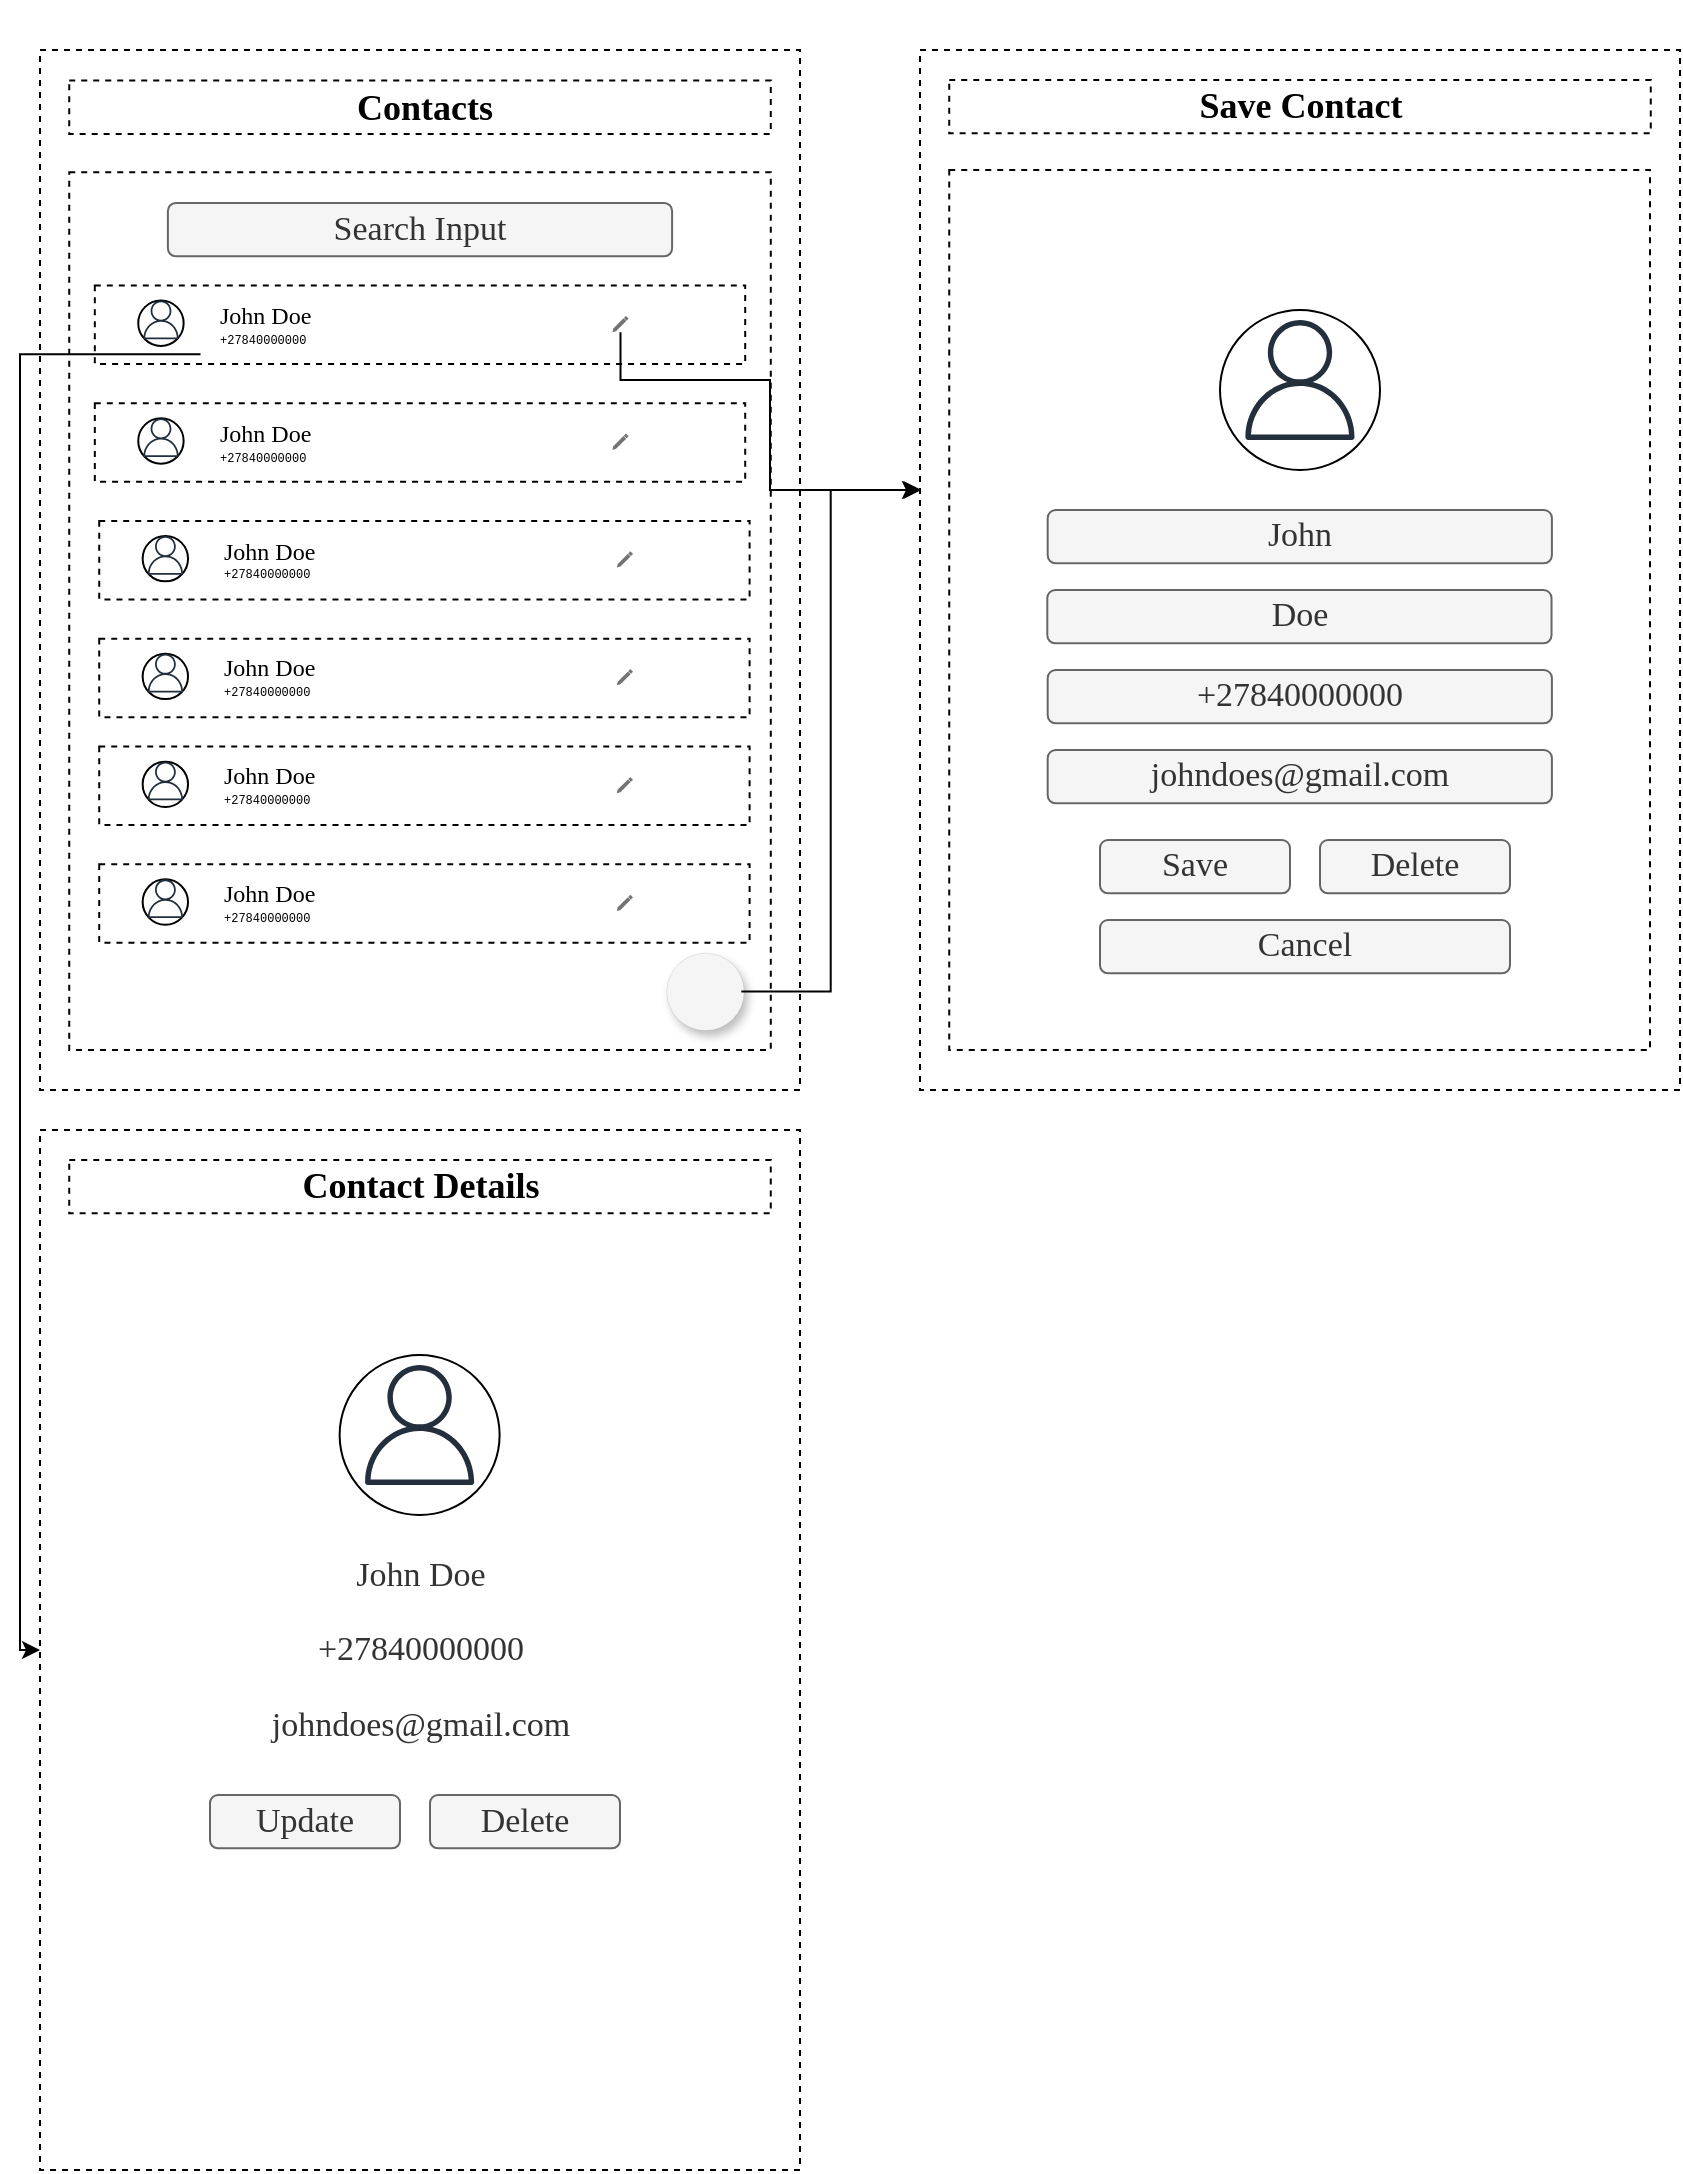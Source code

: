 <mxfile version="20.2.2" type="device"><diagram id="Z7Vn1M_27dkPVzgGFpW0" name="Phonebook"><mxGraphModel dx="1584" dy="887" grid="1" gridSize="5" guides="1" tooltips="1" connect="1" arrows="1" fold="1" page="1" pageScale="1" pageWidth="850" pageHeight="1100" background="none" math="0" shadow="0"><root><mxCell id="0"/><mxCell id="1" parent="0"/><mxCell id="ecjl1yyoX4rvtZzDvin2-349" value="" style="group" vertex="1" connectable="0" parent="1"><mxGeometry y="20" width="840" height="1065" as="geometry"/></mxCell><mxCell id="ecjl1yyoX4rvtZzDvin2-161" value="" style="group" vertex="1" connectable="0" parent="ecjl1yyoX4rvtZzDvin2-349"><mxGeometry x="20" y="5" width="380" height="520" as="geometry"/></mxCell><mxCell id="ecjl1yyoX4rvtZzDvin2-102" value="x" style="group" vertex="1" connectable="0" parent="ecjl1yyoX4rvtZzDvin2-161"><mxGeometry width="380" height="520" as="geometry"/></mxCell><mxCell id="ecjl1yyoX4rvtZzDvin2-6" value="" style="whiteSpace=wrap;html=1;dashed=1;" vertex="1" parent="ecjl1yyoX4rvtZzDvin2-102"><mxGeometry width="380" height="520" as="geometry"/></mxCell><mxCell id="ecjl1yyoX4rvtZzDvin2-15" value="&lt;h3&gt;&lt;br&gt;&lt;/h3&gt;" style="rounded=0;whiteSpace=wrap;html=1;fillStyle=auto;fontSize=28;glass=0;shadow=0;sketch=0;dashed=1;strokeColor=default;strokeWidth=1;gradientColor=none;" vertex="1" parent="ecjl1yyoX4rvtZzDvin2-102"><mxGeometry x="14.615" y="15.294" width="350.769" height="26.665" as="geometry"/></mxCell><mxCell id="ecjl1yyoX4rvtZzDvin2-16" value="" style="rounded=0;whiteSpace=wrap;html=1;shadow=0;glass=0;dashed=1;sketch=0;fillStyle=auto;fontSize=28;strokeColor=default;strokeWidth=1;fillColor=#FFFFFF;" vertex="1" parent="ecjl1yyoX4rvtZzDvin2-102"><mxGeometry x="14.62" y="61.18" width="350.77" height="438.82" as="geometry"/></mxCell><mxCell id="ecjl1yyoX4rvtZzDvin2-22" value="&lt;h4&gt;&lt;font style=&quot;font-weight: normal; font-size: 17px;&quot; face=&quot;Times New Roman&quot;&gt;Search Input&lt;/font&gt;&lt;/h4&gt;" style="rounded=1;whiteSpace=wrap;html=1;shadow=0;glass=0;sketch=0;fillStyle=auto;fontFamily=Courier New;fontSize=12;strokeColor=#666666;strokeWidth=1;fillColor=#f5f5f5;fontColor=#333333;" vertex="1" parent="ecjl1yyoX4rvtZzDvin2-102"><mxGeometry x="63.942" y="76.471" width="252.115" height="26.665" as="geometry"/></mxCell><mxCell id="ecjl1yyoX4rvtZzDvin2-68" value="" style="group" vertex="1" connectable="0" parent="ecjl1yyoX4rvtZzDvin2-102"><mxGeometry x="27.409" y="117.736" width="325.191" height="39.245" as="geometry"/></mxCell><mxCell id="ecjl1yyoX4rvtZzDvin2-17" value="" style="rounded=0;whiteSpace=wrap;html=1;shadow=0;glass=0;dashed=1;sketch=0;fillStyle=auto;fontSize=28;strokeColor=default;strokeWidth=1;fillColor=#FFFFFF;" vertex="1" parent="ecjl1yyoX4rvtZzDvin2-68"><mxGeometry width="325.191" height="39.245" as="geometry"/></mxCell><mxCell id="ecjl1yyoX4rvtZzDvin2-62" value="" style="group" vertex="1" connectable="0" parent="ecjl1yyoX4rvtZzDvin2-68"><mxGeometry x="14.615" y="4.906" width="152.971" height="29.434" as="geometry"/></mxCell><mxCell id="ecjl1yyoX4rvtZzDvin2-60" value="" style="rounded=0;whiteSpace=wrap;html=1;shadow=0;glass=0;sketch=0;fillStyle=auto;fontFamily=Times New Roman;fontSize=22;strokeColor=none;strokeWidth=1;fillColor=#FFFFFF;" vertex="1" parent="ecjl1yyoX4rvtZzDvin2-62"><mxGeometry width="152.971" height="29.434" as="geometry"/></mxCell><mxCell id="ecjl1yyoX4rvtZzDvin2-18" value="" style="ellipse;whiteSpace=wrap;html=1;aspect=fixed;shadow=0;glass=0;sketch=0;fillStyle=auto;fontSize=28;strokeColor=default;strokeWidth=1;fillColor=#FFFFFF;" vertex="1" parent="ecjl1yyoX4rvtZzDvin2-62"><mxGeometry x="7.097" y="2.61" width="22.696" height="22.696" as="geometry"/></mxCell><mxCell id="ecjl1yyoX4rvtZzDvin2-20" value="&lt;pre&gt;&lt;font style=&quot;font-size: 6px; line-height: 0.1;&quot; face=&quot;Courier New&quot;&gt;+27840000000&lt;/font&gt;&lt;/pre&gt;" style="rounded=0;whiteSpace=wrap;html=1;shadow=0;glass=0;sketch=0;fillStyle=auto;fontSize=28;strokeColor=none;strokeWidth=1;fillColor=#FFFFFF;align=left;" vertex="1" parent="ecjl1yyoX4rvtZzDvin2-62"><mxGeometry x="46.182" y="10.515" width="69.268" height="7.184" as="geometry"/></mxCell><mxCell id="ecjl1yyoX4rvtZzDvin2-19" value="&lt;div&gt;&lt;font style=&quot;font-size: 12px;&quot;&gt;John Doe&lt;/font&gt;&lt;/div&gt;" style="rounded=0;whiteSpace=wrap;html=1;shadow=0;glass=0;sketch=0;fillStyle=auto;fontSize=28;strokeColor=none;strokeWidth=1;fillColor=#FFFFFF;align=left;verticalAlign=middle;horizontal=1;spacing=2;fontFamily=Times New Roman;" vertex="1" parent="ecjl1yyoX4rvtZzDvin2-62"><mxGeometry x="46.182" width="69.268" height="8.392" as="geometry"/></mxCell><mxCell id="ecjl1yyoX4rvtZzDvin2-239" value="" style="sketch=0;outlineConnect=0;fontColor=#232F3E;gradientColor=none;fillColor=#232F3D;strokeColor=none;dashed=0;verticalLabelPosition=bottom;verticalAlign=top;align=center;html=1;fontSize=12;fontStyle=0;aspect=fixed;pointerEvents=1;shape=mxgraph.aws4.user;rounded=1;shadow=0;glass=0;fillStyle=auto;fontFamily=Comic Sans MS;" vertex="1" parent="ecjl1yyoX4rvtZzDvin2-62"><mxGeometry x="8.797" y="2.61" width="19.368" height="19.368" as="geometry"/></mxCell><mxCell id="ecjl1yyoX4rvtZzDvin2-67" value="" style="group" vertex="1" connectable="0" parent="ecjl1yyoX4rvtZzDvin2-68"><mxGeometry x="168.076" y="4.906" width="146.961" height="29.434" as="geometry"/></mxCell><mxCell id="ecjl1yyoX4rvtZzDvin2-63" value="" style="rounded=0;whiteSpace=wrap;html=1;shadow=0;glass=0;sketch=0;fillStyle=auto;fontFamily=Times New Roman;fontSize=22;strokeColor=none;strokeWidth=0;fillColor=#FFFFFF;" vertex="1" parent="ecjl1yyoX4rvtZzDvin2-67"><mxGeometry width="146.961" height="29.434" as="geometry"/></mxCell><mxCell id="ecjl1yyoX4rvtZzDvin2-64" value="" style="shape=image;html=1;verticalAlign=top;verticalLabelPosition=bottom;labelBackgroundColor=#ffffff;imageAspect=0;aspect=fixed;image=https://cdn4.iconfinder.com/data/icons/ionicons/512/icon-ios7-trash-outline-128.png;shadow=0;glass=0;sketch=0;fillStyle=auto;fontFamily=Times New Roman;fontSize=22;strokeColor=default;strokeWidth=0;fillColor=#FFFFFF;" vertex="1" parent="ecjl1yyoX4rvtZzDvin2-67"><mxGeometry x="115.693" y="7.849" width="10.839" height="10.839" as="geometry"/></mxCell><mxCell id="ecjl1yyoX4rvtZzDvin2-66" value="" style="dashed=0;aspect=fixed;verticalLabelPosition=bottom;verticalAlign=top;align=center;shape=mxgraph.gmdl.edit;strokeColor=none;fillColor=#737373;shadow=0;sketch=0;glass=0;fillStyle=auto;fontFamily=Times New Roman;fontSize=22;" vertex="1" parent="ecjl1yyoX4rvtZzDvin2-67"><mxGeometry x="90.678" y="10.302" width="8.129" height="8.129" as="geometry"/></mxCell><mxCell id="ecjl1yyoX4rvtZzDvin2-240" value="" style="group" vertex="1" connectable="0" parent="ecjl1yyoX4rvtZzDvin2-102"><mxGeometry x="27.409" y="176.604" width="325.191" height="39.245" as="geometry"/></mxCell><mxCell id="ecjl1yyoX4rvtZzDvin2-241" value="" style="rounded=0;whiteSpace=wrap;html=1;shadow=0;glass=0;dashed=1;sketch=0;fillStyle=auto;fontSize=28;strokeColor=default;strokeWidth=1;fillColor=#FFFFFF;" vertex="1" parent="ecjl1yyoX4rvtZzDvin2-240"><mxGeometry width="325.191" height="39.245" as="geometry"/></mxCell><mxCell id="ecjl1yyoX4rvtZzDvin2-242" value="" style="group" vertex="1" connectable="0" parent="ecjl1yyoX4rvtZzDvin2-240"><mxGeometry x="14.615" y="4.906" width="152.971" height="29.434" as="geometry"/></mxCell><mxCell id="ecjl1yyoX4rvtZzDvin2-243" value="" style="rounded=0;whiteSpace=wrap;html=1;shadow=0;glass=0;sketch=0;fillStyle=auto;fontFamily=Times New Roman;fontSize=22;strokeColor=none;strokeWidth=1;fillColor=#FFFFFF;" vertex="1" parent="ecjl1yyoX4rvtZzDvin2-242"><mxGeometry width="152.971" height="29.434" as="geometry"/></mxCell><mxCell id="ecjl1yyoX4rvtZzDvin2-244" value="" style="ellipse;whiteSpace=wrap;html=1;aspect=fixed;shadow=0;glass=0;sketch=0;fillStyle=auto;fontSize=28;strokeColor=default;strokeWidth=1;fillColor=#FFFFFF;" vertex="1" parent="ecjl1yyoX4rvtZzDvin2-242"><mxGeometry x="7.097" y="2.61" width="22.696" height="22.696" as="geometry"/></mxCell><mxCell id="ecjl1yyoX4rvtZzDvin2-245" value="&lt;pre&gt;&lt;font style=&quot;font-size: 6px; line-height: 0.1;&quot; face=&quot;Courier New&quot;&gt;+27840000000&lt;/font&gt;&lt;/pre&gt;" style="rounded=0;whiteSpace=wrap;html=1;shadow=0;glass=0;sketch=0;fillStyle=auto;fontSize=28;strokeColor=none;strokeWidth=1;fillColor=#FFFFFF;align=left;" vertex="1" parent="ecjl1yyoX4rvtZzDvin2-242"><mxGeometry x="46.182" y="10.515" width="69.268" height="7.184" as="geometry"/></mxCell><mxCell id="ecjl1yyoX4rvtZzDvin2-246" value="&lt;div&gt;&lt;font style=&quot;font-size: 12px;&quot;&gt;John Doe&lt;/font&gt;&lt;/div&gt;" style="rounded=0;whiteSpace=wrap;html=1;shadow=0;glass=0;sketch=0;fillStyle=auto;fontSize=28;strokeColor=none;strokeWidth=1;fillColor=#FFFFFF;align=left;verticalAlign=middle;horizontal=1;spacing=2;fontFamily=Times New Roman;" vertex="1" parent="ecjl1yyoX4rvtZzDvin2-242"><mxGeometry x="46.182" width="69.268" height="8.392" as="geometry"/></mxCell><mxCell id="ecjl1yyoX4rvtZzDvin2-247" value="" style="sketch=0;outlineConnect=0;fontColor=#232F3E;gradientColor=none;fillColor=#232F3D;strokeColor=none;dashed=0;verticalLabelPosition=bottom;verticalAlign=top;align=center;html=1;fontSize=12;fontStyle=0;aspect=fixed;pointerEvents=1;shape=mxgraph.aws4.user;rounded=1;shadow=0;glass=0;fillStyle=auto;fontFamily=Comic Sans MS;" vertex="1" parent="ecjl1yyoX4rvtZzDvin2-242"><mxGeometry x="8.797" y="2.61" width="19.368" height="19.368" as="geometry"/></mxCell><mxCell id="ecjl1yyoX4rvtZzDvin2-248" value="" style="group" vertex="1" connectable="0" parent="ecjl1yyoX4rvtZzDvin2-240"><mxGeometry x="168.076" y="4.906" width="146.961" height="29.434" as="geometry"/></mxCell><mxCell id="ecjl1yyoX4rvtZzDvin2-249" value="" style="rounded=0;whiteSpace=wrap;html=1;shadow=0;glass=0;sketch=0;fillStyle=auto;fontFamily=Times New Roman;fontSize=22;strokeColor=none;strokeWidth=0;fillColor=#FFFFFF;" vertex="1" parent="ecjl1yyoX4rvtZzDvin2-248"><mxGeometry width="146.961" height="29.434" as="geometry"/></mxCell><mxCell id="ecjl1yyoX4rvtZzDvin2-250" value="" style="shape=image;html=1;verticalAlign=top;verticalLabelPosition=bottom;labelBackgroundColor=#ffffff;imageAspect=0;aspect=fixed;image=https://cdn4.iconfinder.com/data/icons/ionicons/512/icon-ios7-trash-outline-128.png;shadow=0;glass=0;sketch=0;fillStyle=auto;fontFamily=Times New Roman;fontSize=22;strokeColor=default;strokeWidth=0;fillColor=#FFFFFF;" vertex="1" parent="ecjl1yyoX4rvtZzDvin2-248"><mxGeometry x="115.693" y="7.849" width="10.839" height="10.839" as="geometry"/></mxCell><mxCell id="ecjl1yyoX4rvtZzDvin2-251" value="" style="dashed=0;aspect=fixed;verticalLabelPosition=bottom;verticalAlign=top;align=center;shape=mxgraph.gmdl.edit;strokeColor=none;fillColor=#737373;shadow=0;sketch=0;glass=0;fillStyle=auto;fontFamily=Times New Roman;fontSize=22;" vertex="1" parent="ecjl1yyoX4rvtZzDvin2-248"><mxGeometry x="90.678" y="10.302" width="8.129" height="8.129" as="geometry"/></mxCell><mxCell id="ecjl1yyoX4rvtZzDvin2-252" value="" style="group" vertex="1" connectable="0" parent="ecjl1yyoX4rvtZzDvin2-102"><mxGeometry x="29.61" y="235.472" width="325.191" height="39.245" as="geometry"/></mxCell><mxCell id="ecjl1yyoX4rvtZzDvin2-253" value="" style="rounded=0;whiteSpace=wrap;html=1;shadow=0;glass=0;dashed=1;sketch=0;fillStyle=auto;fontSize=28;strokeColor=default;strokeWidth=1;fillColor=#FFFFFF;" vertex="1" parent="ecjl1yyoX4rvtZzDvin2-252"><mxGeometry width="325.191" height="39.245" as="geometry"/></mxCell><mxCell id="ecjl1yyoX4rvtZzDvin2-254" value="" style="group" vertex="1" connectable="0" parent="ecjl1yyoX4rvtZzDvin2-252"><mxGeometry x="14.615" y="4.906" width="152.971" height="29.434" as="geometry"/></mxCell><mxCell id="ecjl1yyoX4rvtZzDvin2-255" value="" style="rounded=0;whiteSpace=wrap;html=1;shadow=0;glass=0;sketch=0;fillStyle=auto;fontFamily=Times New Roman;fontSize=22;strokeColor=none;strokeWidth=1;fillColor=#FFFFFF;" vertex="1" parent="ecjl1yyoX4rvtZzDvin2-254"><mxGeometry width="152.971" height="29.434" as="geometry"/></mxCell><mxCell id="ecjl1yyoX4rvtZzDvin2-256" value="" style="ellipse;whiteSpace=wrap;html=1;aspect=fixed;shadow=0;glass=0;sketch=0;fillStyle=auto;fontSize=28;strokeColor=default;strokeWidth=1;fillColor=#FFFFFF;" vertex="1" parent="ecjl1yyoX4rvtZzDvin2-254"><mxGeometry x="7.097" y="2.61" width="22.696" height="22.696" as="geometry"/></mxCell><mxCell id="ecjl1yyoX4rvtZzDvin2-257" value="&lt;pre&gt;&lt;font style=&quot;font-size: 6px; line-height: 0.1;&quot; face=&quot;Courier New&quot;&gt;+27840000000&lt;/font&gt;&lt;/pre&gt;" style="rounded=0;whiteSpace=wrap;html=1;shadow=0;glass=0;sketch=0;fillStyle=auto;fontSize=28;strokeColor=none;strokeWidth=1;fillColor=#FFFFFF;align=left;" vertex="1" parent="ecjl1yyoX4rvtZzDvin2-254"><mxGeometry x="46.182" y="10.515" width="69.268" height="7.184" as="geometry"/></mxCell><mxCell id="ecjl1yyoX4rvtZzDvin2-258" value="&lt;div&gt;&lt;font style=&quot;font-size: 12px;&quot;&gt;John Doe&lt;/font&gt;&lt;/div&gt;" style="rounded=0;whiteSpace=wrap;html=1;shadow=0;glass=0;sketch=0;fillStyle=auto;fontSize=28;strokeColor=none;strokeWidth=1;fillColor=#FFFFFF;align=left;verticalAlign=middle;horizontal=1;spacing=2;fontFamily=Times New Roman;" vertex="1" parent="ecjl1yyoX4rvtZzDvin2-254"><mxGeometry x="46.182" width="69.268" height="8.392" as="geometry"/></mxCell><mxCell id="ecjl1yyoX4rvtZzDvin2-259" value="" style="sketch=0;outlineConnect=0;fontColor=#232F3E;gradientColor=none;fillColor=#232F3D;strokeColor=none;dashed=0;verticalLabelPosition=bottom;verticalAlign=top;align=center;html=1;fontSize=12;fontStyle=0;aspect=fixed;pointerEvents=1;shape=mxgraph.aws4.user;rounded=1;shadow=0;glass=0;fillStyle=auto;fontFamily=Comic Sans MS;" vertex="1" parent="ecjl1yyoX4rvtZzDvin2-254"><mxGeometry x="8.797" y="2.61" width="19.368" height="19.368" as="geometry"/></mxCell><mxCell id="ecjl1yyoX4rvtZzDvin2-260" value="" style="group" vertex="1" connectable="0" parent="ecjl1yyoX4rvtZzDvin2-252"><mxGeometry x="168.076" y="4.906" width="146.961" height="29.434" as="geometry"/></mxCell><mxCell id="ecjl1yyoX4rvtZzDvin2-261" value="" style="rounded=0;whiteSpace=wrap;html=1;shadow=0;glass=0;sketch=0;fillStyle=auto;fontFamily=Times New Roman;fontSize=22;strokeColor=none;strokeWidth=0;fillColor=#FFFFFF;" vertex="1" parent="ecjl1yyoX4rvtZzDvin2-260"><mxGeometry width="146.961" height="29.434" as="geometry"/></mxCell><mxCell id="ecjl1yyoX4rvtZzDvin2-262" value="" style="shape=image;html=1;verticalAlign=top;verticalLabelPosition=bottom;labelBackgroundColor=#ffffff;imageAspect=0;aspect=fixed;image=https://cdn4.iconfinder.com/data/icons/ionicons/512/icon-ios7-trash-outline-128.png;shadow=0;glass=0;sketch=0;fillStyle=auto;fontFamily=Times New Roman;fontSize=22;strokeColor=default;strokeWidth=0;fillColor=#FFFFFF;" vertex="1" parent="ecjl1yyoX4rvtZzDvin2-260"><mxGeometry x="115.693" y="7.849" width="10.839" height="10.839" as="geometry"/></mxCell><mxCell id="ecjl1yyoX4rvtZzDvin2-263" value="" style="dashed=0;aspect=fixed;verticalLabelPosition=bottom;verticalAlign=top;align=center;shape=mxgraph.gmdl.edit;strokeColor=none;fillColor=#737373;shadow=0;sketch=0;glass=0;fillStyle=auto;fontFamily=Times New Roman;fontSize=22;" vertex="1" parent="ecjl1yyoX4rvtZzDvin2-260"><mxGeometry x="90.678" y="10.302" width="8.129" height="8.129" as="geometry"/></mxCell><mxCell id="ecjl1yyoX4rvtZzDvin2-264" value="" style="group" vertex="1" connectable="0" parent="ecjl1yyoX4rvtZzDvin2-102"><mxGeometry x="29.61" y="294.34" width="325.191" height="39.245" as="geometry"/></mxCell><mxCell id="ecjl1yyoX4rvtZzDvin2-265" value="" style="rounded=0;whiteSpace=wrap;html=1;shadow=0;glass=0;dashed=1;sketch=0;fillStyle=auto;fontSize=28;strokeColor=default;strokeWidth=1;fillColor=#FFFFFF;" vertex="1" parent="ecjl1yyoX4rvtZzDvin2-264"><mxGeometry width="325.191" height="39.245" as="geometry"/></mxCell><mxCell id="ecjl1yyoX4rvtZzDvin2-266" value="" style="group" vertex="1" connectable="0" parent="ecjl1yyoX4rvtZzDvin2-264"><mxGeometry x="14.615" y="4.906" width="152.971" height="29.434" as="geometry"/></mxCell><mxCell id="ecjl1yyoX4rvtZzDvin2-267" value="" style="rounded=0;whiteSpace=wrap;html=1;shadow=0;glass=0;sketch=0;fillStyle=auto;fontFamily=Times New Roman;fontSize=22;strokeColor=none;strokeWidth=1;fillColor=#FFFFFF;" vertex="1" parent="ecjl1yyoX4rvtZzDvin2-266"><mxGeometry width="152.971" height="29.434" as="geometry"/></mxCell><mxCell id="ecjl1yyoX4rvtZzDvin2-268" value="" style="ellipse;whiteSpace=wrap;html=1;aspect=fixed;shadow=0;glass=0;sketch=0;fillStyle=auto;fontSize=28;strokeColor=default;strokeWidth=1;fillColor=#FFFFFF;" vertex="1" parent="ecjl1yyoX4rvtZzDvin2-266"><mxGeometry x="7.097" y="2.61" width="22.696" height="22.696" as="geometry"/></mxCell><mxCell id="ecjl1yyoX4rvtZzDvin2-269" value="&lt;pre&gt;&lt;font style=&quot;font-size: 6px; line-height: 0.1;&quot; face=&quot;Courier New&quot;&gt;+27840000000&lt;/font&gt;&lt;/pre&gt;" style="rounded=0;whiteSpace=wrap;html=1;shadow=0;glass=0;sketch=0;fillStyle=auto;fontSize=28;strokeColor=none;strokeWidth=1;fillColor=#FFFFFF;align=left;" vertex="1" parent="ecjl1yyoX4rvtZzDvin2-266"><mxGeometry x="46.182" y="10.515" width="69.268" height="7.184" as="geometry"/></mxCell><mxCell id="ecjl1yyoX4rvtZzDvin2-270" value="&lt;div&gt;&lt;font style=&quot;font-size: 12px;&quot;&gt;John Doe&lt;/font&gt;&lt;/div&gt;" style="rounded=0;whiteSpace=wrap;html=1;shadow=0;glass=0;sketch=0;fillStyle=auto;fontSize=28;strokeColor=none;strokeWidth=1;fillColor=#FFFFFF;align=left;verticalAlign=middle;horizontal=1;spacing=2;fontFamily=Times New Roman;" vertex="1" parent="ecjl1yyoX4rvtZzDvin2-266"><mxGeometry x="46.182" width="69.268" height="8.392" as="geometry"/></mxCell><mxCell id="ecjl1yyoX4rvtZzDvin2-271" value="" style="sketch=0;outlineConnect=0;fontColor=#232F3E;gradientColor=none;fillColor=#232F3D;strokeColor=none;dashed=0;verticalLabelPosition=bottom;verticalAlign=top;align=center;html=1;fontSize=12;fontStyle=0;aspect=fixed;pointerEvents=1;shape=mxgraph.aws4.user;rounded=1;shadow=0;glass=0;fillStyle=auto;fontFamily=Comic Sans MS;" vertex="1" parent="ecjl1yyoX4rvtZzDvin2-266"><mxGeometry x="8.797" y="2.61" width="19.368" height="19.368" as="geometry"/></mxCell><mxCell id="ecjl1yyoX4rvtZzDvin2-272" value="" style="group" vertex="1" connectable="0" parent="ecjl1yyoX4rvtZzDvin2-264"><mxGeometry x="168.076" y="4.906" width="146.961" height="29.434" as="geometry"/></mxCell><mxCell id="ecjl1yyoX4rvtZzDvin2-273" value="" style="rounded=0;whiteSpace=wrap;html=1;shadow=0;glass=0;sketch=0;fillStyle=auto;fontFamily=Times New Roman;fontSize=22;strokeColor=none;strokeWidth=0;fillColor=#FFFFFF;" vertex="1" parent="ecjl1yyoX4rvtZzDvin2-272"><mxGeometry width="146.961" height="29.434" as="geometry"/></mxCell><mxCell id="ecjl1yyoX4rvtZzDvin2-274" value="" style="shape=image;html=1;verticalAlign=top;verticalLabelPosition=bottom;labelBackgroundColor=#ffffff;imageAspect=0;aspect=fixed;image=https://cdn4.iconfinder.com/data/icons/ionicons/512/icon-ios7-trash-outline-128.png;shadow=0;glass=0;sketch=0;fillStyle=auto;fontFamily=Times New Roman;fontSize=22;strokeColor=default;strokeWidth=0;fillColor=#FFFFFF;" vertex="1" parent="ecjl1yyoX4rvtZzDvin2-272"><mxGeometry x="115.693" y="7.849" width="10.839" height="10.839" as="geometry"/></mxCell><mxCell id="ecjl1yyoX4rvtZzDvin2-275" value="" style="dashed=0;aspect=fixed;verticalLabelPosition=bottom;verticalAlign=top;align=center;shape=mxgraph.gmdl.edit;strokeColor=none;fillColor=#737373;shadow=0;sketch=0;glass=0;fillStyle=auto;fontFamily=Times New Roman;fontSize=22;" vertex="1" parent="ecjl1yyoX4rvtZzDvin2-272"><mxGeometry x="90.678" y="10.302" width="8.129" height="8.129" as="geometry"/></mxCell><mxCell id="ecjl1yyoX4rvtZzDvin2-276" value="" style="group" vertex="1" connectable="0" parent="ecjl1yyoX4rvtZzDvin2-102"><mxGeometry x="29.61" y="348.302" width="325.191" height="39.245" as="geometry"/></mxCell><mxCell id="ecjl1yyoX4rvtZzDvin2-277" value="" style="rounded=0;whiteSpace=wrap;html=1;shadow=0;glass=0;dashed=1;sketch=0;fillStyle=auto;fontSize=28;strokeColor=default;strokeWidth=1;fillColor=#FFFFFF;" vertex="1" parent="ecjl1yyoX4rvtZzDvin2-276"><mxGeometry width="325.191" height="39.245" as="geometry"/></mxCell><mxCell id="ecjl1yyoX4rvtZzDvin2-278" value="" style="group" vertex="1" connectable="0" parent="ecjl1yyoX4rvtZzDvin2-276"><mxGeometry x="14.615" y="4.906" width="152.971" height="29.434" as="geometry"/></mxCell><mxCell id="ecjl1yyoX4rvtZzDvin2-279" value="" style="rounded=0;whiteSpace=wrap;html=1;shadow=0;glass=0;sketch=0;fillStyle=auto;fontFamily=Times New Roman;fontSize=22;strokeColor=none;strokeWidth=1;fillColor=#FFFFFF;" vertex="1" parent="ecjl1yyoX4rvtZzDvin2-278"><mxGeometry width="152.971" height="29.434" as="geometry"/></mxCell><mxCell id="ecjl1yyoX4rvtZzDvin2-280" value="" style="ellipse;whiteSpace=wrap;html=1;aspect=fixed;shadow=0;glass=0;sketch=0;fillStyle=auto;fontSize=28;strokeColor=default;strokeWidth=1;fillColor=#FFFFFF;" vertex="1" parent="ecjl1yyoX4rvtZzDvin2-278"><mxGeometry x="7.097" y="2.61" width="22.696" height="22.696" as="geometry"/></mxCell><mxCell id="ecjl1yyoX4rvtZzDvin2-281" value="&lt;pre&gt;&lt;font style=&quot;font-size: 6px; line-height: 0.1;&quot; face=&quot;Courier New&quot;&gt;+27840000000&lt;/font&gt;&lt;/pre&gt;" style="rounded=0;whiteSpace=wrap;html=1;shadow=0;glass=0;sketch=0;fillStyle=auto;fontSize=28;strokeColor=none;strokeWidth=1;fillColor=#FFFFFF;align=left;" vertex="1" parent="ecjl1yyoX4rvtZzDvin2-278"><mxGeometry x="46.182" y="10.515" width="69.268" height="7.184" as="geometry"/></mxCell><mxCell id="ecjl1yyoX4rvtZzDvin2-282" value="&lt;div&gt;&lt;font style=&quot;font-size: 12px;&quot;&gt;John Doe&lt;/font&gt;&lt;/div&gt;" style="rounded=0;whiteSpace=wrap;html=1;shadow=0;glass=0;sketch=0;fillStyle=auto;fontSize=28;strokeColor=none;strokeWidth=1;fillColor=#FFFFFF;align=left;verticalAlign=middle;horizontal=1;spacing=2;fontFamily=Times New Roman;" vertex="1" parent="ecjl1yyoX4rvtZzDvin2-278"><mxGeometry x="46.182" width="69.268" height="8.392" as="geometry"/></mxCell><mxCell id="ecjl1yyoX4rvtZzDvin2-283" value="" style="sketch=0;outlineConnect=0;fontColor=#232F3E;gradientColor=none;fillColor=#232F3D;strokeColor=none;dashed=0;verticalLabelPosition=bottom;verticalAlign=top;align=center;html=1;fontSize=12;fontStyle=0;aspect=fixed;pointerEvents=1;shape=mxgraph.aws4.user;rounded=1;shadow=0;glass=0;fillStyle=auto;fontFamily=Comic Sans MS;" vertex="1" parent="ecjl1yyoX4rvtZzDvin2-278"><mxGeometry x="8.797" y="2.61" width="19.368" height="19.368" as="geometry"/></mxCell><mxCell id="ecjl1yyoX4rvtZzDvin2-284" value="" style="group" vertex="1" connectable="0" parent="ecjl1yyoX4rvtZzDvin2-276"><mxGeometry x="168.076" y="4.906" width="146.961" height="29.434" as="geometry"/></mxCell><mxCell id="ecjl1yyoX4rvtZzDvin2-285" value="" style="rounded=0;whiteSpace=wrap;html=1;shadow=0;glass=0;sketch=0;fillStyle=auto;fontFamily=Times New Roman;fontSize=22;strokeColor=none;strokeWidth=0;fillColor=#FFFFFF;" vertex="1" parent="ecjl1yyoX4rvtZzDvin2-284"><mxGeometry width="146.961" height="29.434" as="geometry"/></mxCell><mxCell id="ecjl1yyoX4rvtZzDvin2-286" value="" style="shape=image;html=1;verticalAlign=top;verticalLabelPosition=bottom;labelBackgroundColor=#ffffff;imageAspect=0;aspect=fixed;image=https://cdn4.iconfinder.com/data/icons/ionicons/512/icon-ios7-trash-outline-128.png;shadow=0;glass=0;sketch=0;fillStyle=auto;fontFamily=Times New Roman;fontSize=22;strokeColor=default;strokeWidth=0;fillColor=#FFFFFF;" vertex="1" parent="ecjl1yyoX4rvtZzDvin2-284"><mxGeometry x="115.693" y="7.849" width="10.839" height="10.839" as="geometry"/></mxCell><mxCell id="ecjl1yyoX4rvtZzDvin2-287" value="" style="dashed=0;aspect=fixed;verticalLabelPosition=bottom;verticalAlign=top;align=center;shape=mxgraph.gmdl.edit;strokeColor=none;fillColor=#737373;shadow=0;sketch=0;glass=0;fillStyle=auto;fontFamily=Times New Roman;fontSize=22;" vertex="1" parent="ecjl1yyoX4rvtZzDvin2-284"><mxGeometry x="90.678" y="10.302" width="8.129" height="8.129" as="geometry"/></mxCell><mxCell id="ecjl1yyoX4rvtZzDvin2-288" value="" style="group" vertex="1" connectable="0" parent="ecjl1yyoX4rvtZzDvin2-102"><mxGeometry x="29.61" y="407.17" width="325.191" height="39.245" as="geometry"/></mxCell><mxCell id="ecjl1yyoX4rvtZzDvin2-289" value="" style="rounded=0;whiteSpace=wrap;html=1;shadow=0;glass=0;dashed=1;sketch=0;fillStyle=auto;fontSize=28;strokeColor=default;strokeWidth=1;fillColor=#FFFFFF;" vertex="1" parent="ecjl1yyoX4rvtZzDvin2-288"><mxGeometry width="325.191" height="39.245" as="geometry"/></mxCell><mxCell id="ecjl1yyoX4rvtZzDvin2-290" value="" style="group" vertex="1" connectable="0" parent="ecjl1yyoX4rvtZzDvin2-288"><mxGeometry x="14.615" y="4.906" width="152.971" height="29.434" as="geometry"/></mxCell><mxCell id="ecjl1yyoX4rvtZzDvin2-291" value="" style="rounded=0;whiteSpace=wrap;html=1;shadow=0;glass=0;sketch=0;fillStyle=auto;fontFamily=Times New Roman;fontSize=22;strokeColor=none;strokeWidth=1;fillColor=#FFFFFF;" vertex="1" parent="ecjl1yyoX4rvtZzDvin2-290"><mxGeometry width="152.971" height="29.434" as="geometry"/></mxCell><mxCell id="ecjl1yyoX4rvtZzDvin2-292" value="" style="ellipse;whiteSpace=wrap;html=1;aspect=fixed;shadow=0;glass=0;sketch=0;fillStyle=auto;fontSize=28;strokeColor=default;strokeWidth=1;fillColor=#FFFFFF;" vertex="1" parent="ecjl1yyoX4rvtZzDvin2-290"><mxGeometry x="7.097" y="2.61" width="22.696" height="22.696" as="geometry"/></mxCell><mxCell id="ecjl1yyoX4rvtZzDvin2-293" value="&lt;pre&gt;&lt;font style=&quot;font-size: 6px; line-height: 0.1;&quot; face=&quot;Courier New&quot;&gt;+27840000000&lt;/font&gt;&lt;/pre&gt;" style="rounded=0;whiteSpace=wrap;html=1;shadow=0;glass=0;sketch=0;fillStyle=auto;fontSize=28;strokeColor=none;strokeWidth=1;fillColor=#FFFFFF;align=left;" vertex="1" parent="ecjl1yyoX4rvtZzDvin2-290"><mxGeometry x="46.182" y="10.515" width="69.268" height="7.184" as="geometry"/></mxCell><mxCell id="ecjl1yyoX4rvtZzDvin2-294" value="&lt;div&gt;&lt;font style=&quot;font-size: 12px;&quot;&gt;John Doe&lt;/font&gt;&lt;/div&gt;" style="rounded=0;whiteSpace=wrap;html=1;shadow=0;glass=0;sketch=0;fillStyle=auto;fontSize=28;strokeColor=none;strokeWidth=1;fillColor=#FFFFFF;align=left;verticalAlign=middle;horizontal=1;spacing=2;fontFamily=Times New Roman;" vertex="1" parent="ecjl1yyoX4rvtZzDvin2-290"><mxGeometry x="46.182" width="69.268" height="8.392" as="geometry"/></mxCell><mxCell id="ecjl1yyoX4rvtZzDvin2-295" value="" style="sketch=0;outlineConnect=0;fontColor=#232F3E;gradientColor=none;fillColor=#232F3D;strokeColor=none;dashed=0;verticalLabelPosition=bottom;verticalAlign=top;align=center;html=1;fontSize=12;fontStyle=0;aspect=fixed;pointerEvents=1;shape=mxgraph.aws4.user;rounded=1;shadow=0;glass=0;fillStyle=auto;fontFamily=Comic Sans MS;" vertex="1" parent="ecjl1yyoX4rvtZzDvin2-290"><mxGeometry x="8.797" y="2.61" width="19.368" height="19.368" as="geometry"/></mxCell><mxCell id="ecjl1yyoX4rvtZzDvin2-296" value="" style="group" vertex="1" connectable="0" parent="ecjl1yyoX4rvtZzDvin2-288"><mxGeometry x="168.076" y="4.906" width="146.961" height="29.434" as="geometry"/></mxCell><mxCell id="ecjl1yyoX4rvtZzDvin2-297" value="" style="rounded=0;whiteSpace=wrap;html=1;shadow=0;glass=0;sketch=0;fillStyle=auto;fontFamily=Times New Roman;fontSize=22;strokeColor=none;strokeWidth=0;fillColor=#FFFFFF;" vertex="1" parent="ecjl1yyoX4rvtZzDvin2-296"><mxGeometry width="146.961" height="29.434" as="geometry"/></mxCell><mxCell id="ecjl1yyoX4rvtZzDvin2-298" value="" style="shape=image;html=1;verticalAlign=top;verticalLabelPosition=bottom;labelBackgroundColor=#ffffff;imageAspect=0;aspect=fixed;image=https://cdn4.iconfinder.com/data/icons/ionicons/512/icon-ios7-trash-outline-128.png;shadow=0;glass=0;sketch=0;fillStyle=auto;fontFamily=Times New Roman;fontSize=22;strokeColor=default;strokeWidth=0;fillColor=#FFFFFF;" vertex="1" parent="ecjl1yyoX4rvtZzDvin2-296"><mxGeometry x="115.693" y="7.849" width="10.839" height="10.839" as="geometry"/></mxCell><mxCell id="ecjl1yyoX4rvtZzDvin2-299" value="" style="dashed=0;aspect=fixed;verticalLabelPosition=bottom;verticalAlign=top;align=center;shape=mxgraph.gmdl.edit;strokeColor=none;fillColor=#737373;shadow=0;sketch=0;glass=0;fillStyle=auto;fontFamily=Times New Roman;fontSize=22;" vertex="1" parent="ecjl1yyoX4rvtZzDvin2-296"><mxGeometry x="90.678" y="10.302" width="8.129" height="8.129" as="geometry"/></mxCell><mxCell id="ecjl1yyoX4rvtZzDvin2-300" value="" style="ellipse;whiteSpace=wrap;html=1;aspect=fixed;rounded=1;shadow=1;glass=0;sketch=0;fillStyle=auto;fontFamily=Comic Sans MS;fontSize=17;strokeColor=default;strokeWidth=0;fillColor=#F5F5F5;gradientColor=none;" vertex="1" parent="ecjl1yyoX4rvtZzDvin2-102"><mxGeometry x="313.12" y="451.321" width="38.736" height="38.736" as="geometry"/></mxCell><mxCell id="ecjl1yyoX4rvtZzDvin2-303" value="" style="shape=image;html=1;verticalAlign=top;verticalLabelPosition=bottom;labelBackgroundColor=#ffffff;imageAspect=0;aspect=fixed;image=https://cdn3.iconfinder.com/data/icons/user-interface-169/32/plus-128.png;rounded=1;shadow=1;glass=0;sketch=0;fillStyle=auto;fontFamily=Comic Sans MS;fontSize=12;strokeColor=default;strokeWidth=0;fillColor=#F5F5F5;gradientColor=none;fontColor=default;" vertex="1" parent="ecjl1yyoX4rvtZzDvin2-102"><mxGeometry x="314.354" y="452.547" width="36.315" height="36.315" as="geometry"/></mxCell><mxCell id="ecjl1yyoX4rvtZzDvin2-324" value="&lt;h3 style=&quot;font-family: Helvetica;&quot;&gt;&lt;font style=&quot;font-size: 18px;&quot; face=&quot;Comic Sans MS&quot;&gt;Contacts&lt;/font&gt;&lt;/h3&gt;" style="text;html=1;resizable=0;autosize=1;align=center;verticalAlign=middle;points=[];fillColor=none;strokeColor=none;rounded=0;shadow=0;glass=0;sketch=0;fillStyle=auto;fontFamily=Comic Sans MS;fontSize=12;fontColor=default;" vertex="1" parent="ecjl1yyoX4rvtZzDvin2-102"><mxGeometry x="144.71" y="-3.87" width="95" height="65" as="geometry"/></mxCell><mxCell id="ecjl1yyoX4rvtZzDvin2-305" style="edgeStyle=orthogonalEdgeStyle;rounded=0;orthogonalLoop=1;jettySize=auto;html=1;exitX=1;exitY=0.5;exitDx=0;exitDy=0;entryX=0.002;entryY=0.423;entryDx=0;entryDy=0;entryPerimeter=0;fontFamily=Comic Sans MS;fontSize=12;fontColor=default;" edge="1" parent="ecjl1yyoX4rvtZzDvin2-349" source="ecjl1yyoX4rvtZzDvin2-303" target="ecjl1yyoX4rvtZzDvin2-304"><mxGeometry relative="1" as="geometry"/></mxCell><mxCell id="ecjl1yyoX4rvtZzDvin2-309" style="edgeStyle=orthogonalEdgeStyle;rounded=0;orthogonalLoop=1;jettySize=auto;html=1;fontFamily=Comic Sans MS;fontSize=12;fontColor=default;" edge="1" parent="ecjl1yyoX4rvtZzDvin2-349" source="ecjl1yyoX4rvtZzDvin2-66" target="ecjl1yyoX4rvtZzDvin2-304"><mxGeometry relative="1" as="geometry"><Array as="points"><mxPoint x="310" y="170"/><mxPoint x="385" y="170"/><mxPoint x="385" y="225"/></Array></mxGeometry></mxCell><mxCell id="ecjl1yyoX4rvtZzDvin2-326" value="" style="group" vertex="1" connectable="0" parent="ecjl1yyoX4rvtZzDvin2-349"><mxGeometry x="460" y="5" width="380" height="520" as="geometry"/></mxCell><mxCell id="ecjl1yyoX4rvtZzDvin2-304" value="" style="rounded=0;whiteSpace=wrap;html=1;shadow=0;glass=0;sketch=0;fillStyle=auto;fontFamily=Comic Sans MS;fontSize=12;fontColor=default;strokeColor=default;strokeWidth=1;fillColor=default;gradientColor=none;dashed=1;" vertex="1" parent="ecjl1yyoX4rvtZzDvin2-326"><mxGeometry width="380" height="520" as="geometry"/></mxCell><mxCell id="ecjl1yyoX4rvtZzDvin2-306" value="&lt;h3&gt;&lt;br&gt;&lt;/h3&gt;" style="rounded=0;whiteSpace=wrap;html=1;fillStyle=auto;fontSize=28;glass=0;shadow=0;sketch=0;dashed=1;strokeColor=default;strokeWidth=1;gradientColor=none;" vertex="1" parent="ecjl1yyoX4rvtZzDvin2-326"><mxGeometry x="14.615" y="15.004" width="350.769" height="26.665" as="geometry"/></mxCell><mxCell id="ecjl1yyoX4rvtZzDvin2-311" value="" style="rounded=0;whiteSpace=wrap;html=1;shadow=0;glass=0;sketch=0;fillStyle=auto;fontFamily=Comic Sans MS;fontSize=12;fontColor=default;strokeColor=default;strokeWidth=1;fillColor=#FFFFFF;gradientColor=none;dashed=1;" vertex="1" parent="ecjl1yyoX4rvtZzDvin2-326"><mxGeometry x="14.62" y="60" width="350.38" height="440" as="geometry"/></mxCell><mxCell id="ecjl1yyoX4rvtZzDvin2-322" value="" style="group" vertex="1" connectable="0" parent="ecjl1yyoX4rvtZzDvin2-326"><mxGeometry x="30" y="115" width="320" height="360" as="geometry"/></mxCell><mxCell id="ecjl1yyoX4rvtZzDvin2-321" value="" style="rounded=0;whiteSpace=wrap;html=1;shadow=0;glass=0;sketch=0;fillStyle=auto;fontFamily=Comic Sans MS;fontSize=12;fontColor=default;strokeColor=none;strokeWidth=1;fillColor=default;gradientColor=none;" vertex="1" parent="ecjl1yyoX4rvtZzDvin2-322"><mxGeometry width="320" height="360" as="geometry"/></mxCell><mxCell id="ecjl1yyoX4rvtZzDvin2-310" value="&lt;h4&gt;&lt;font style=&quot;font-weight: normal; font-size: 17px;&quot; face=&quot;Times New Roman&quot;&gt;John&lt;/font&gt;&lt;/h4&gt;" style="rounded=1;whiteSpace=wrap;html=1;shadow=0;glass=0;sketch=0;fillStyle=auto;fontFamily=Courier New;fontSize=12;strokeColor=#666666;strokeWidth=1;fillColor=#f5f5f5;fontColor=#333333;" vertex="1" parent="ecjl1yyoX4rvtZzDvin2-322"><mxGeometry x="33.842" y="115.001" width="252.115" height="26.665" as="geometry"/></mxCell><mxCell id="ecjl1yyoX4rvtZzDvin2-312" value="&lt;h4&gt;&lt;font style=&quot;font-weight: normal; font-size: 17px;&quot; face=&quot;Times New Roman&quot;&gt;Doe&lt;/font&gt;&lt;/h4&gt;" style="rounded=1;whiteSpace=wrap;html=1;shadow=0;glass=0;sketch=0;fillStyle=auto;fontFamily=Courier New;fontSize=12;strokeColor=#666666;strokeWidth=1;fillColor=#f5f5f5;fontColor=#333333;" vertex="1" parent="ecjl1yyoX4rvtZzDvin2-322"><mxGeometry x="33.652" y="155.001" width="252.115" height="26.665" as="geometry"/></mxCell><mxCell id="ecjl1yyoX4rvtZzDvin2-313" value="&lt;h4&gt;&lt;font style=&quot;font-weight: normal; font-size: 17px;&quot; face=&quot;Times New Roman&quot;&gt;+27840000000&lt;/font&gt;&lt;/h4&gt;" style="rounded=1;whiteSpace=wrap;html=1;shadow=0;glass=0;sketch=0;fillStyle=auto;fontFamily=Courier New;fontSize=12;strokeColor=#666666;strokeWidth=1;fillColor=#f5f5f5;fontColor=#333333;" vertex="1" parent="ecjl1yyoX4rvtZzDvin2-322"><mxGeometry x="33.842" y="195.001" width="252.115" height="26.665" as="geometry"/></mxCell><mxCell id="ecjl1yyoX4rvtZzDvin2-314" value="&lt;h4&gt;&lt;font style=&quot;font-weight: normal; font-size: 17px;&quot; face=&quot;Times New Roman&quot;&gt;johndoes@gmail.com&lt;/font&gt;&lt;/h4&gt;" style="rounded=1;whiteSpace=wrap;html=1;shadow=0;glass=0;sketch=0;fillStyle=auto;fontFamily=Courier New;fontSize=12;strokeColor=#666666;strokeWidth=1;fillColor=#f5f5f5;fontColor=#333333;" vertex="1" parent="ecjl1yyoX4rvtZzDvin2-322"><mxGeometry x="33.842" y="235.001" width="252.115" height="26.665" as="geometry"/></mxCell><mxCell id="ecjl1yyoX4rvtZzDvin2-315" value="" style="ellipse;whiteSpace=wrap;html=1;aspect=fixed;rounded=1;shadow=0;glass=0;sketch=0;fillStyle=auto;fontFamily=Comic Sans MS;fontSize=12;fontColor=default;strokeColor=default;strokeWidth=1;fillColor=default;gradientColor=none;" vertex="1" parent="ecjl1yyoX4rvtZzDvin2-322"><mxGeometry x="120" y="15" width="80" height="80" as="geometry"/></mxCell><mxCell id="ecjl1yyoX4rvtZzDvin2-318" value="" style="sketch=0;outlineConnect=0;fontColor=#232F3E;gradientColor=none;fillColor=#232F3D;strokeColor=none;dashed=0;verticalLabelPosition=bottom;verticalAlign=top;align=center;html=1;fontSize=12;fontStyle=0;aspect=fixed;pointerEvents=1;shape=mxgraph.aws4.user;rounded=1;shadow=0;glass=0;fillStyle=auto;fontFamily=Comic Sans MS;" vertex="1" parent="ecjl1yyoX4rvtZzDvin2-322"><mxGeometry x="130" y="20" width="60" height="60" as="geometry"/></mxCell><mxCell id="ecjl1yyoX4rvtZzDvin2-319" value="&lt;h4&gt;&lt;font style=&quot;font-weight: normal; font-size: 17px;&quot; face=&quot;Times New Roman&quot;&gt;Delete&lt;/font&gt;&lt;/h4&gt;" style="rounded=1;whiteSpace=wrap;html=1;shadow=0;glass=0;sketch=0;fillStyle=auto;fontFamily=Courier New;fontSize=12;strokeColor=#666666;strokeWidth=1;fillColor=#f5f5f5;fontColor=#333333;" vertex="1" parent="ecjl1yyoX4rvtZzDvin2-322"><mxGeometry x="170" y="280" width="95" height="26.67" as="geometry"/></mxCell><mxCell id="ecjl1yyoX4rvtZzDvin2-320" value="&lt;h4&gt;&lt;font style=&quot;font-weight: normal; font-size: 17px;&quot; face=&quot;Times New Roman&quot;&gt;Save&lt;/font&gt;&lt;/h4&gt;" style="rounded=1;whiteSpace=wrap;html=1;shadow=0;glass=0;sketch=0;fillStyle=auto;fontFamily=Courier New;fontSize=12;strokeColor=#666666;strokeWidth=1;fillColor=#f5f5f5;fontColor=#333333;" vertex="1" parent="ecjl1yyoX4rvtZzDvin2-322"><mxGeometry x="60" y="280" width="95" height="26.67" as="geometry"/></mxCell><mxCell id="ecjl1yyoX4rvtZzDvin2-463" value="&lt;h4&gt;&lt;font style=&quot;font-weight: normal; font-size: 17px;&quot; face=&quot;Times New Roman&quot;&gt;Cancel&lt;/font&gt;&lt;/h4&gt;" style="rounded=1;whiteSpace=wrap;html=1;shadow=0;glass=0;sketch=0;fillStyle=auto;fontFamily=Courier New;fontSize=12;strokeColor=#666666;strokeWidth=1;fillColor=#f5f5f5;fontColor=#333333;" vertex="1" parent="ecjl1yyoX4rvtZzDvin2-322"><mxGeometry x="60" y="320" width="205" height="26.67" as="geometry"/></mxCell><mxCell id="ecjl1yyoX4rvtZzDvin2-327" value="" style="group" vertex="1" connectable="0" parent="ecjl1yyoX4rvtZzDvin2-349"><mxGeometry x="20" y="545" width="380" height="520" as="geometry"/></mxCell><mxCell id="ecjl1yyoX4rvtZzDvin2-328" value="" style="rounded=0;whiteSpace=wrap;html=1;shadow=0;glass=0;sketch=0;fillStyle=auto;fontFamily=Comic Sans MS;fontSize=12;fontColor=default;strokeColor=default;strokeWidth=1;fillColor=default;gradientColor=none;dashed=1;" vertex="1" parent="ecjl1yyoX4rvtZzDvin2-327"><mxGeometry width="380" height="520" as="geometry"/></mxCell><mxCell id="ecjl1yyoX4rvtZzDvin2-329" value="&lt;h3&gt;&lt;br&gt;&lt;/h3&gt;" style="rounded=0;whiteSpace=wrap;html=1;fillStyle=auto;fontSize=28;glass=0;shadow=0;sketch=0;dashed=1;strokeColor=default;strokeWidth=1;gradientColor=none;" vertex="1" parent="ecjl1yyoX4rvtZzDvin2-327"><mxGeometry x="14.615" y="15.004" width="350.769" height="26.665" as="geometry"/></mxCell><mxCell id="ecjl1yyoX4rvtZzDvin2-331" value="" style="group" vertex="1" connectable="0" parent="ecjl1yyoX4rvtZzDvin2-327"><mxGeometry x="29.81" y="97.5" width="320" height="325" as="geometry"/></mxCell><mxCell id="ecjl1yyoX4rvtZzDvin2-332" value="" style="rounded=0;whiteSpace=wrap;html=1;shadow=0;glass=0;sketch=0;fillStyle=auto;fontFamily=Comic Sans MS;fontSize=12;fontColor=default;strokeColor=none;strokeWidth=1;fillColor=default;gradientColor=none;" vertex="1" parent="ecjl1yyoX4rvtZzDvin2-331"><mxGeometry width="320" height="325" as="geometry"/></mxCell><mxCell id="ecjl1yyoX4rvtZzDvin2-337" value="" style="ellipse;whiteSpace=wrap;html=1;aspect=fixed;rounded=1;shadow=0;glass=0;sketch=0;fillStyle=auto;fontFamily=Comic Sans MS;fontSize=12;fontColor=default;strokeColor=default;strokeWidth=1;fillColor=default;gradientColor=none;" vertex="1" parent="ecjl1yyoX4rvtZzDvin2-331"><mxGeometry x="120" y="15" width="80" height="80" as="geometry"/></mxCell><mxCell id="ecjl1yyoX4rvtZzDvin2-338" value="" style="sketch=0;outlineConnect=0;fontColor=#232F3E;gradientColor=none;fillColor=#232F3D;strokeColor=none;dashed=0;verticalLabelPosition=bottom;verticalAlign=top;align=center;html=1;fontSize=12;fontStyle=0;aspect=fixed;pointerEvents=1;shape=mxgraph.aws4.user;rounded=1;shadow=0;glass=0;fillStyle=auto;fontFamily=Comic Sans MS;" vertex="1" parent="ecjl1yyoX4rvtZzDvin2-331"><mxGeometry x="130" y="20" width="60" height="60" as="geometry"/></mxCell><mxCell id="ecjl1yyoX4rvtZzDvin2-339" value="&lt;h4&gt;&lt;font style=&quot;font-weight: normal; font-size: 17px;&quot; face=&quot;Times New Roman&quot;&gt;Delete&lt;/font&gt;&lt;/h4&gt;" style="rounded=1;whiteSpace=wrap;html=1;shadow=0;glass=0;sketch=0;fillStyle=auto;fontFamily=Courier New;fontSize=12;strokeColor=#666666;strokeWidth=1;fillColor=#f5f5f5;fontColor=#333333;" vertex="1" parent="ecjl1yyoX4rvtZzDvin2-331"><mxGeometry x="165.19" y="235" width="95" height="26.67" as="geometry"/></mxCell><mxCell id="ecjl1yyoX4rvtZzDvin2-340" value="&lt;h4&gt;&lt;font style=&quot;font-weight: normal; font-size: 17px;&quot; face=&quot;Times New Roman&quot;&gt;Update&lt;/font&gt;&lt;/h4&gt;" style="rounded=1;whiteSpace=wrap;html=1;shadow=0;glass=0;sketch=0;fillStyle=auto;fontFamily=Courier New;fontSize=12;strokeColor=#666666;strokeWidth=1;fillColor=#f5f5f5;fontColor=#333333;" vertex="1" parent="ecjl1yyoX4rvtZzDvin2-331"><mxGeometry x="55.19" y="235" width="95" height="26.67" as="geometry"/></mxCell><mxCell id="ecjl1yyoX4rvtZzDvin2-341" value="&lt;h4 style=&quot;color: rgb(51, 51, 51); font-family: &amp;quot;Courier New&amp;quot;;&quot;&gt;&lt;font style=&quot;font-weight: normal; font-size: 17px;&quot; face=&quot;Times New Roman&quot;&gt;John Doe&lt;/font&gt;&lt;/h4&gt;" style="text;html=1;resizable=0;autosize=1;align=center;verticalAlign=middle;points=[];fillColor=none;strokeColor=none;rounded=0;shadow=0;glass=0;sketch=0;fillStyle=auto;fontFamily=Comic Sans MS;fontSize=12;fontColor=default;" vertex="1" parent="ecjl1yyoX4rvtZzDvin2-331"><mxGeometry x="117.4" y="90" width="85" height="70" as="geometry"/></mxCell><mxCell id="ecjl1yyoX4rvtZzDvin2-342" value="&lt;h4 style=&quot;color: rgb(51, 51, 51); font-family: &amp;quot;Courier New&amp;quot;;&quot;&gt;&lt;font style=&quot;font-weight: normal; font-size: 17px;&quot; face=&quot;Times New Roman&quot;&gt;+27840000000&lt;/font&gt;&lt;/h4&gt;" style="text;html=1;resizable=0;autosize=1;align=center;verticalAlign=middle;points=[];fillColor=none;strokeColor=none;rounded=0;shadow=0;glass=0;sketch=0;fillStyle=auto;fontFamily=Comic Sans MS;fontSize=12;fontColor=default;" vertex="1" parent="ecjl1yyoX4rvtZzDvin2-331"><mxGeometry x="97.4" y="127.5" width="125" height="70" as="geometry"/></mxCell><mxCell id="ecjl1yyoX4rvtZzDvin2-343" value="&lt;h4 style=&quot;color: rgb(51, 51, 51); font-family: &amp;quot;Courier New&amp;quot;;&quot;&gt;&lt;font style=&quot;font-weight: normal; font-size: 17px;&quot; face=&quot;Times New Roman&quot;&gt;johndoes@gmail.com&lt;/font&gt;&lt;/h4&gt;" style="text;html=1;resizable=0;autosize=1;align=center;verticalAlign=middle;points=[];fillColor=none;strokeColor=none;rounded=0;shadow=0;glass=0;sketch=0;fillStyle=auto;fontFamily=Comic Sans MS;fontSize=12;fontColor=default;" vertex="1" parent="ecjl1yyoX4rvtZzDvin2-331"><mxGeometry x="75.5" y="165" width="170" height="70" as="geometry"/></mxCell><mxCell id="ecjl1yyoX4rvtZzDvin2-344" value="&lt;h3 style=&quot;font-family: Helvetica;&quot;&gt;&lt;font style=&quot;font-size: 18px;&quot; face=&quot;Comic Sans MS&quot;&gt;Contact Details&lt;/font&gt;&lt;/h3&gt;" style="text;html=1;resizable=0;autosize=1;align=center;verticalAlign=middle;points=[];fillColor=none;strokeColor=none;rounded=0;shadow=0;glass=0;sketch=0;fillStyle=auto;fontFamily=Comic Sans MS;fontSize=12;fontColor=default;" vertex="1" parent="ecjl1yyoX4rvtZzDvin2-327"><mxGeometry x="112.31" y="-4.16" width="155" height="65" as="geometry"/></mxCell><mxCell id="ecjl1yyoX4rvtZzDvin2-323" value="&lt;h3 style=&quot;font-family: Helvetica;&quot;&gt;&lt;font style=&quot;font-size: 18px;&quot; face=&quot;Comic Sans MS&quot;&gt;Save Contact&lt;/font&gt;&lt;/h3&gt;" style="text;html=1;resizable=0;autosize=1;align=center;verticalAlign=middle;points=[];fillColor=none;strokeColor=none;rounded=0;shadow=0;glass=0;sketch=0;fillStyle=auto;fontFamily=Comic Sans MS;fontSize=12;fontColor=default;" vertex="1" parent="ecjl1yyoX4rvtZzDvin2-349"><mxGeometry x="582.5" width="135" height="65" as="geometry"/></mxCell><mxCell id="ecjl1yyoX4rvtZzDvin2-348" style="edgeStyle=orthogonalEdgeStyle;rounded=0;orthogonalLoop=1;jettySize=auto;html=1;exitX=0.25;exitY=1;exitDx=0;exitDy=0;entryX=0;entryY=0.5;entryDx=0;entryDy=0;fontFamily=Comic Sans MS;fontSize=12;fontColor=default;" edge="1" parent="ecjl1yyoX4rvtZzDvin2-349" source="ecjl1yyoX4rvtZzDvin2-60" target="ecjl1yyoX4rvtZzDvin2-328"><mxGeometry relative="1" as="geometry"><Array as="points"><mxPoint x="10" y="157"/><mxPoint x="10" y="805"/></Array></mxGeometry></mxCell></root></mxGraphModel></diagram></mxfile>